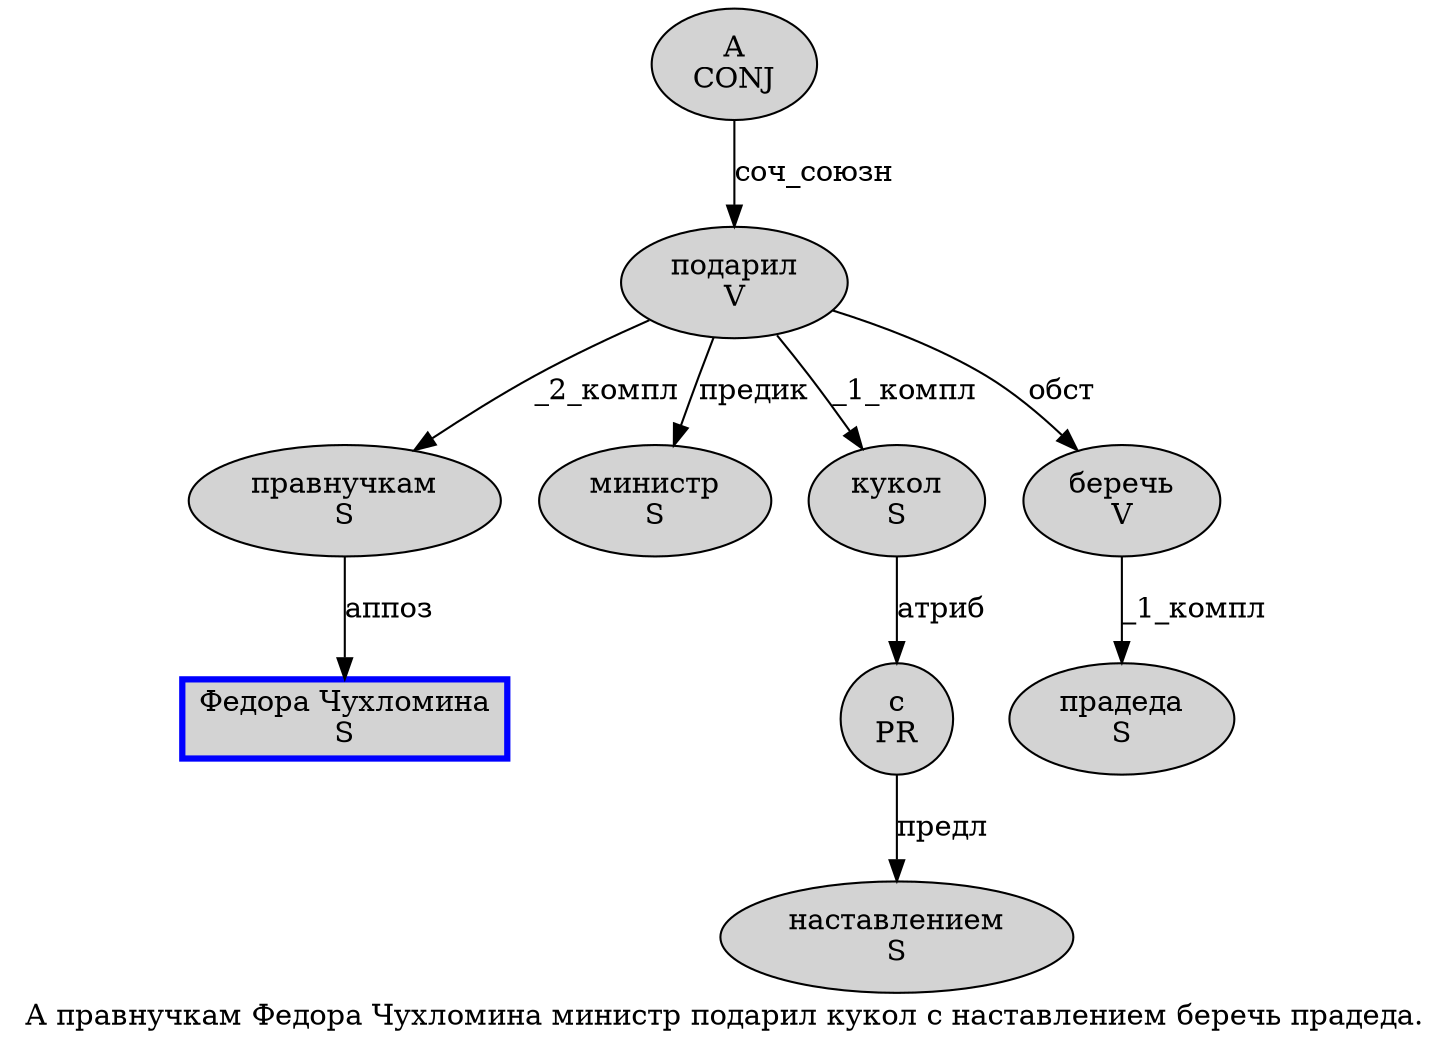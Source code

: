 digraph SENTENCE_939 {
	graph [label="А правнучкам Федора Чухломина министр подарил кукол с наставлением беречь прадеда."]
	node [style=filled]
		0 [label="А
CONJ" color="" fillcolor=lightgray penwidth=1 shape=ellipse]
		1 [label="правнучкам
S" color="" fillcolor=lightgray penwidth=1 shape=ellipse]
		2 [label="Федора Чухломина
S" color=blue fillcolor=lightgray penwidth=3 shape=box]
		3 [label="министр
S" color="" fillcolor=lightgray penwidth=1 shape=ellipse]
		4 [label="подарил
V" color="" fillcolor=lightgray penwidth=1 shape=ellipse]
		5 [label="кукол
S" color="" fillcolor=lightgray penwidth=1 shape=ellipse]
		6 [label="с
PR" color="" fillcolor=lightgray penwidth=1 shape=ellipse]
		7 [label="наставлением
S" color="" fillcolor=lightgray penwidth=1 shape=ellipse]
		8 [label="беречь
V" color="" fillcolor=lightgray penwidth=1 shape=ellipse]
		9 [label="прадеда
S" color="" fillcolor=lightgray penwidth=1 shape=ellipse]
			8 -> 9 [label="_1_компл"]
			4 -> 1 [label="_2_компл"]
			4 -> 3 [label="предик"]
			4 -> 5 [label="_1_компл"]
			4 -> 8 [label="обст"]
			5 -> 6 [label="атриб"]
			1 -> 2 [label="аппоз"]
			6 -> 7 [label="предл"]
			0 -> 4 [label="соч_союзн"]
}